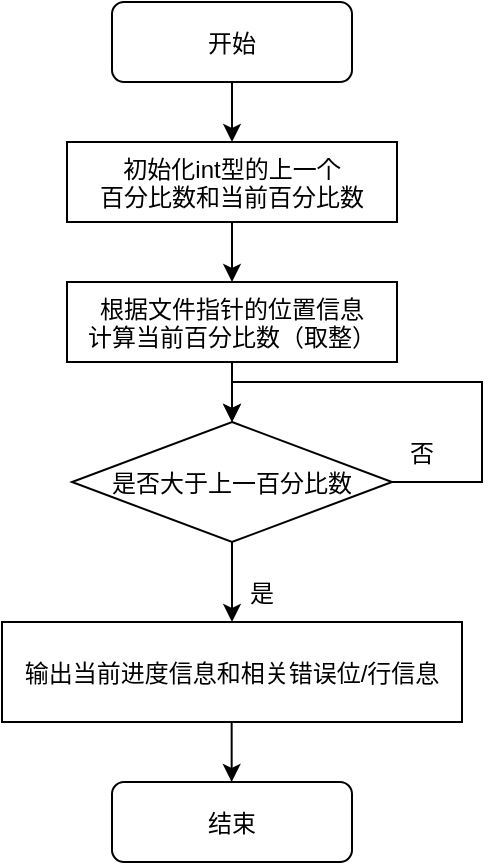<mxfile version="21.2.1" type="device">
  <diagram name="第 1 页" id="wICu6Y99JHlKvBJ5HBA7">
    <mxGraphModel dx="1101" dy="809" grid="1" gridSize="10" guides="1" tooltips="1" connect="1" arrows="1" fold="1" page="1" pageScale="1" pageWidth="827" pageHeight="1169" math="0" shadow="0">
      <root>
        <mxCell id="0" />
        <mxCell id="1" parent="0" />
        <mxCell id="ANy5fZbM00t0vNPCGWCt-1" value="输出当前进度信息和相关错误位/行信息" style="rounded=0;" parent="1" vertex="1">
          <mxGeometry x="390" y="450" width="230" height="50" as="geometry" />
        </mxCell>
        <mxCell id="ANy5fZbM00t0vNPCGWCt-2" value="根据文件指针的位置信息&#xa;计算当前百分比数（取整）" style="rounded=0;" parent="1" vertex="1">
          <mxGeometry x="422.5" y="280" width="165" height="40" as="geometry" />
        </mxCell>
        <mxCell id="ANy5fZbM00t0vNPCGWCt-4" value="" style="endArrow=classic;rounded=0;exitX=0.5;exitY=1;exitDx=0;exitDy=0;" parent="1" edge="1">
          <mxGeometry width="50" height="50" relative="1" as="geometry">
            <mxPoint x="504.83" y="500" as="sourcePoint" />
            <mxPoint x="504.83" y="530" as="targetPoint" />
          </mxGeometry>
        </mxCell>
        <mxCell id="ANy5fZbM00t0vNPCGWCt-5" value="开始" style="rounded=1;" parent="1" vertex="1">
          <mxGeometry x="445" y="140" width="120" height="40" as="geometry" />
        </mxCell>
        <mxCell id="ANy5fZbM00t0vNPCGWCt-6" value="初始化int型的上一个&#xa;百分比数和当前百分比数" style="rounded=0;" parent="1" vertex="1">
          <mxGeometry x="422.5" y="210" width="165" height="40" as="geometry" />
        </mxCell>
        <mxCell id="ANy5fZbM00t0vNPCGWCt-7" value="结束" style="rounded=1;" parent="1" vertex="1">
          <mxGeometry x="445" y="530" width="120" height="40" as="geometry" />
        </mxCell>
        <mxCell id="ANy5fZbM00t0vNPCGWCt-8" value="" style="endArrow=classic;rounded=0;exitX=0.5;exitY=1;exitDx=0;exitDy=0;" parent="1" source="ANy5fZbM00t0vNPCGWCt-6" target="ANy5fZbM00t0vNPCGWCt-2" edge="1">
          <mxGeometry width="50" height="50" relative="1" as="geometry">
            <mxPoint x="515" y="330" as="sourcePoint" />
            <mxPoint x="515" y="360" as="targetPoint" />
          </mxGeometry>
        </mxCell>
        <mxCell id="ANy5fZbM00t0vNPCGWCt-9" value="" style="endArrow=classic;rounded=0;exitX=0.5;exitY=1;exitDx=0;exitDy=0;" parent="1" source="ANy5fZbM00t0vNPCGWCt-5" target="ANy5fZbM00t0vNPCGWCt-6" edge="1">
          <mxGeometry width="50" height="50" relative="1" as="geometry">
            <mxPoint x="525" y="340" as="sourcePoint" />
            <mxPoint x="525" y="370" as="targetPoint" />
          </mxGeometry>
        </mxCell>
        <mxCell id="ANy5fZbM00t0vNPCGWCt-11" value="是否大于上一百分比数" style="rhombus;" parent="1" vertex="1">
          <mxGeometry x="425" y="350" width="160" height="60" as="geometry" />
        </mxCell>
        <mxCell id="ANy5fZbM00t0vNPCGWCt-14" value="" style="endArrow=classic;rounded=0;exitX=0.5;exitY=1;exitDx=0;exitDy=0;entryX=0.5;entryY=0;entryDx=0;entryDy=0;" parent="1" source="ANy5fZbM00t0vNPCGWCt-11" target="ANy5fZbM00t0vNPCGWCt-1" edge="1">
          <mxGeometry width="50" height="50" relative="1" as="geometry">
            <mxPoint x="510" y="410" as="sourcePoint" />
            <mxPoint x="510" y="440" as="targetPoint" />
          </mxGeometry>
        </mxCell>
        <mxCell id="ANy5fZbM00t0vNPCGWCt-15" value="是" style="text;align=center;verticalAlign=middle;resizable=0;points=[];autosize=1;strokeColor=none;fillColor=none;" parent="1" vertex="1">
          <mxGeometry x="500" y="420" width="40" height="30" as="geometry" />
        </mxCell>
        <mxCell id="ANy5fZbM00t0vNPCGWCt-17" value="" style="endArrow=classic;rounded=0;entryX=0.5;entryY=0;entryDx=0;entryDy=0;exitX=1;exitY=0.5;exitDx=0;exitDy=0;" parent="1" source="ANy5fZbM00t0vNPCGWCt-11" target="ANy5fZbM00t0vNPCGWCt-11" edge="1">
          <mxGeometry width="50" height="50" relative="1" as="geometry">
            <mxPoint x="590" y="378" as="sourcePoint" />
            <mxPoint x="590" y="320" as="targetPoint" />
            <Array as="points">
              <mxPoint x="630" y="380" />
              <mxPoint x="630" y="330" />
              <mxPoint x="505" y="330" />
            </Array>
          </mxGeometry>
        </mxCell>
        <mxCell id="ANy5fZbM00t0vNPCGWCt-18" value="否" style="text;align=center;verticalAlign=middle;resizable=0;points=[];autosize=1;strokeColor=none;fillColor=none;" parent="1" vertex="1">
          <mxGeometry x="580" y="350" width="40" height="30" as="geometry" />
        </mxCell>
        <mxCell id="ANy5fZbM00t0vNPCGWCt-19" value="" style="endArrow=classic;rounded=0;exitX=0.5;exitY=1;exitDx=0;exitDy=0;entryX=0.5;entryY=0;entryDx=0;entryDy=0;" parent="1" source="ANy5fZbM00t0vNPCGWCt-2" target="ANy5fZbM00t0vNPCGWCt-11" edge="1">
          <mxGeometry width="50" height="50" relative="1" as="geometry">
            <mxPoint x="540" y="370" as="sourcePoint" />
            <mxPoint x="590" y="320" as="targetPoint" />
          </mxGeometry>
        </mxCell>
      </root>
    </mxGraphModel>
  </diagram>
</mxfile>
